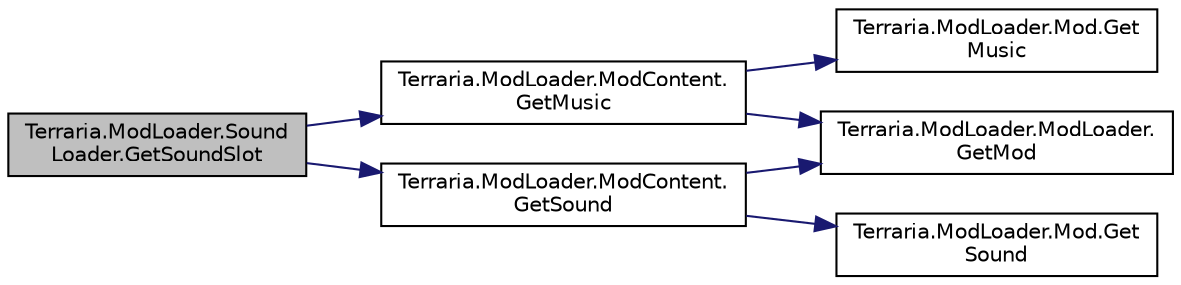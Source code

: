 digraph "Terraria.ModLoader.SoundLoader.GetSoundSlot"
{
  edge [fontname="Helvetica",fontsize="10",labelfontname="Helvetica",labelfontsize="10"];
  node [fontname="Helvetica",fontsize="10",shape=record];
  rankdir="LR";
  Node2 [label="Terraria.ModLoader.Sound\lLoader.GetSoundSlot",height=0.2,width=0.4,color="black", fillcolor="grey75", style="filled", fontcolor="black"];
  Node2 -> Node3 [color="midnightblue",fontsize="10",style="solid",fontname="Helvetica"];
  Node3 [label="Terraria.ModLoader.ModContent.\lGetMusic",height=0.2,width=0.4,color="black", fillcolor="white", style="filled",URL="$class_terraria_1_1_mod_loader_1_1_mod_content.html#a7f3afade8c507095687a7d18c530c4e9",tooltip="Gets the music with the specified name. The name is in the same format as for texture names..."];
  Node3 -> Node4 [color="midnightblue",fontsize="10",style="solid",fontname="Helvetica"];
  Node4 [label="Terraria.ModLoader.ModLoader.\lGetMod",height=0.2,width=0.4,color="black", fillcolor="white", style="filled",URL="$class_terraria_1_1_mod_loader_1_1_mod_loader.html#aed988cac63e90351b6ed0bd72495f3af",tooltip="Gets the instance of the Mod with the specified name. "];
  Node3 -> Node5 [color="midnightblue",fontsize="10",style="solid",fontname="Helvetica"];
  Node5 [label="Terraria.ModLoader.Mod.Get\lMusic",height=0.2,width=0.4,color="black", fillcolor="white", style="filled",URL="$class_terraria_1_1_mod_loader_1_1_mod.html#a5456a56362277b999e3d5360616e7631",tooltip="Shorthand for calling ModContent.GetMusic(this.FileName(name)). "];
  Node2 -> Node6 [color="midnightblue",fontsize="10",style="solid",fontname="Helvetica"];
  Node6 [label="Terraria.ModLoader.ModContent.\lGetSound",height=0.2,width=0.4,color="black", fillcolor="white", style="filled",URL="$class_terraria_1_1_mod_loader_1_1_mod_content.html#a75adeae33e772eb4903c72c19493d67c",tooltip="Gets the sound with the specified name. The name is in the same format as for texture names..."];
  Node6 -> Node4 [color="midnightblue",fontsize="10",style="solid",fontname="Helvetica"];
  Node6 -> Node7 [color="midnightblue",fontsize="10",style="solid",fontname="Helvetica"];
  Node7 [label="Terraria.ModLoader.Mod.Get\lSound",height=0.2,width=0.4,color="black", fillcolor="white", style="filled",URL="$class_terraria_1_1_mod_loader_1_1_mod.html#a3d385fffbf96e8f4e5f8b677be2652b1",tooltip="Shorthand for calling ModContent.GetSound(this.FileName(name)). "];
}
